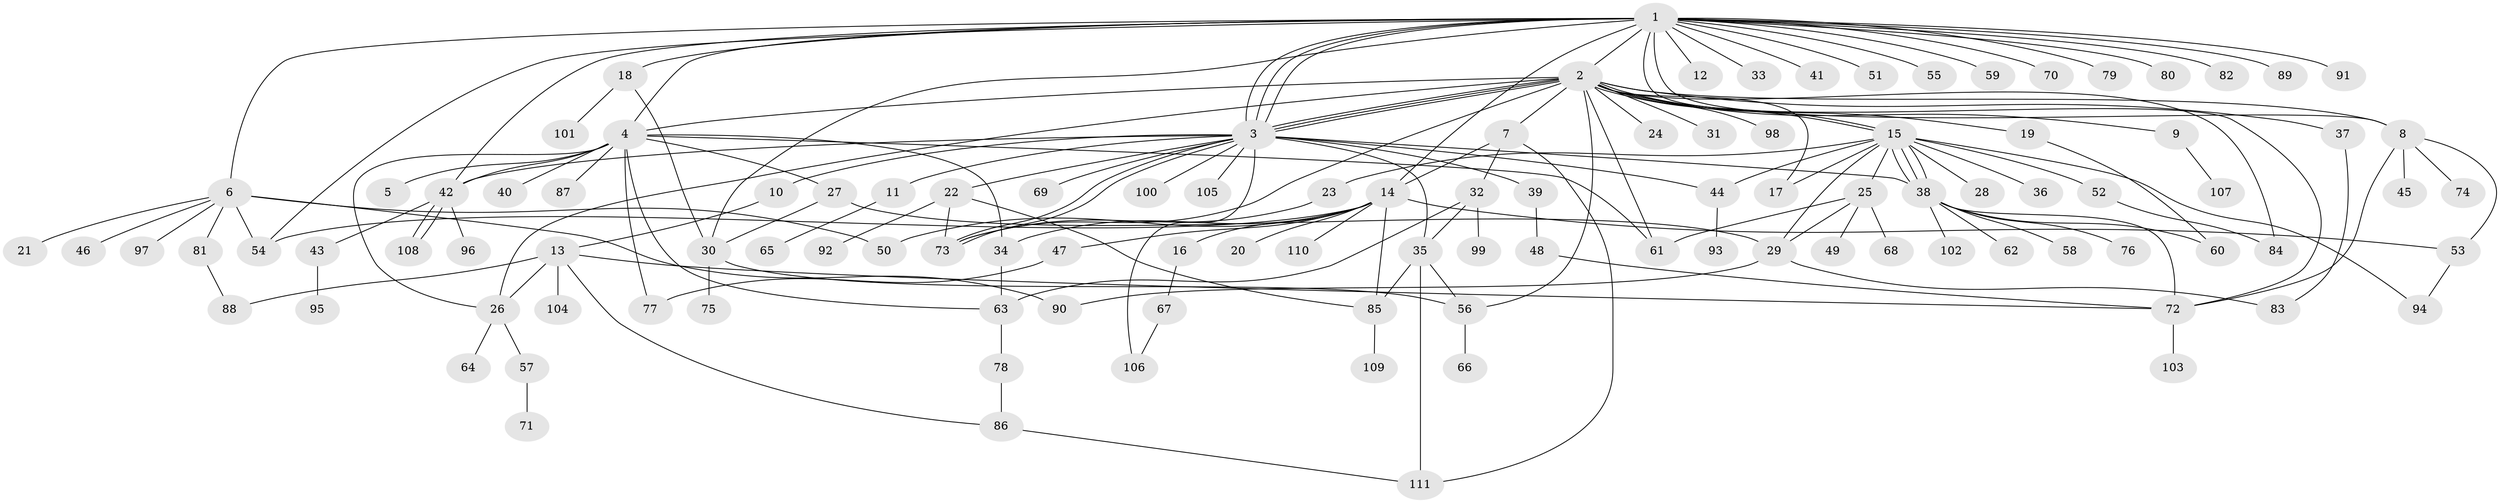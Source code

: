// Generated by graph-tools (version 1.1) at 2025/01/03/09/25 03:01:39]
// undirected, 111 vertices, 166 edges
graph export_dot {
graph [start="1"]
  node [color=gray90,style=filled];
  1;
  2;
  3;
  4;
  5;
  6;
  7;
  8;
  9;
  10;
  11;
  12;
  13;
  14;
  15;
  16;
  17;
  18;
  19;
  20;
  21;
  22;
  23;
  24;
  25;
  26;
  27;
  28;
  29;
  30;
  31;
  32;
  33;
  34;
  35;
  36;
  37;
  38;
  39;
  40;
  41;
  42;
  43;
  44;
  45;
  46;
  47;
  48;
  49;
  50;
  51;
  52;
  53;
  54;
  55;
  56;
  57;
  58;
  59;
  60;
  61;
  62;
  63;
  64;
  65;
  66;
  67;
  68;
  69;
  70;
  71;
  72;
  73;
  74;
  75;
  76;
  77;
  78;
  79;
  80;
  81;
  82;
  83;
  84;
  85;
  86;
  87;
  88;
  89;
  90;
  91;
  92;
  93;
  94;
  95;
  96;
  97;
  98;
  99;
  100;
  101;
  102;
  103;
  104;
  105;
  106;
  107;
  108;
  109;
  110;
  111;
  1 -- 2;
  1 -- 3;
  1 -- 3;
  1 -- 3;
  1 -- 4;
  1 -- 6;
  1 -- 8;
  1 -- 12;
  1 -- 14;
  1 -- 18;
  1 -- 30;
  1 -- 33;
  1 -- 41;
  1 -- 42;
  1 -- 51;
  1 -- 54;
  1 -- 55;
  1 -- 59;
  1 -- 70;
  1 -- 72;
  1 -- 79;
  1 -- 80;
  1 -- 82;
  1 -- 89;
  1 -- 91;
  2 -- 3;
  2 -- 3;
  2 -- 3;
  2 -- 4;
  2 -- 7;
  2 -- 8;
  2 -- 9;
  2 -- 15;
  2 -- 15;
  2 -- 17;
  2 -- 19;
  2 -- 24;
  2 -- 26;
  2 -- 31;
  2 -- 37;
  2 -- 56;
  2 -- 61;
  2 -- 73;
  2 -- 84;
  2 -- 98;
  3 -- 10;
  3 -- 11;
  3 -- 22;
  3 -- 35;
  3 -- 38;
  3 -- 39;
  3 -- 42;
  3 -- 44;
  3 -- 69;
  3 -- 73;
  3 -- 73;
  3 -- 100;
  3 -- 105;
  3 -- 106;
  4 -- 5;
  4 -- 26;
  4 -- 27;
  4 -- 34;
  4 -- 40;
  4 -- 42;
  4 -- 61;
  4 -- 63;
  4 -- 77;
  4 -- 87;
  6 -- 21;
  6 -- 46;
  6 -- 50;
  6 -- 54;
  6 -- 81;
  6 -- 90;
  6 -- 97;
  7 -- 14;
  7 -- 32;
  7 -- 111;
  8 -- 45;
  8 -- 53;
  8 -- 72;
  8 -- 74;
  9 -- 107;
  10 -- 13;
  11 -- 65;
  13 -- 26;
  13 -- 72;
  13 -- 86;
  13 -- 88;
  13 -- 104;
  14 -- 16;
  14 -- 20;
  14 -- 34;
  14 -- 47;
  14 -- 50;
  14 -- 53;
  14 -- 54;
  14 -- 85;
  14 -- 110;
  15 -- 17;
  15 -- 23;
  15 -- 25;
  15 -- 28;
  15 -- 29;
  15 -- 36;
  15 -- 38;
  15 -- 38;
  15 -- 38;
  15 -- 44;
  15 -- 52;
  15 -- 94;
  16 -- 67;
  18 -- 30;
  18 -- 101;
  19 -- 60;
  22 -- 73;
  22 -- 85;
  22 -- 92;
  23 -- 73;
  25 -- 29;
  25 -- 49;
  25 -- 61;
  25 -- 68;
  26 -- 57;
  26 -- 64;
  27 -- 29;
  27 -- 30;
  29 -- 83;
  29 -- 90;
  30 -- 56;
  30 -- 75;
  32 -- 35;
  32 -- 63;
  32 -- 99;
  34 -- 63;
  35 -- 56;
  35 -- 85;
  35 -- 111;
  37 -- 83;
  38 -- 58;
  38 -- 60;
  38 -- 62;
  38 -- 72;
  38 -- 76;
  38 -- 102;
  39 -- 48;
  42 -- 43;
  42 -- 96;
  42 -- 108;
  42 -- 108;
  43 -- 95;
  44 -- 93;
  47 -- 77;
  48 -- 72;
  52 -- 84;
  53 -- 94;
  56 -- 66;
  57 -- 71;
  63 -- 78;
  67 -- 106;
  72 -- 103;
  78 -- 86;
  81 -- 88;
  85 -- 109;
  86 -- 111;
}
